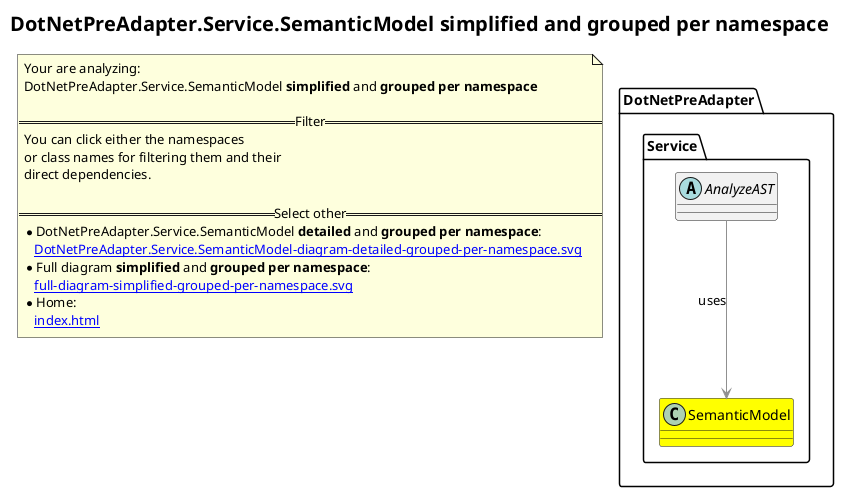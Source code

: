 @startuml
skinparam linetype ortho
title <size:20>DotNetPreAdapter.Service.SemanticModel **simplified** and **grouped per namespace**</size>
note "Your are analyzing:\nDotNetPreAdapter.Service.SemanticModel **simplified** and **grouped per namespace**\n\n==Filter==\nYou can click either the namespaces \nor class names for filtering them and their\ndirect dependencies.\n\n==Select other==\n* DotNetPreAdapter.Service.SemanticModel **detailed** and **grouped per namespace**:\n   [[DotNetPreAdapter.Service.SemanticModel-diagram-detailed-grouped-per-namespace.svg]]\n* Full diagram **simplified** and **grouped per namespace**:\n   [[full-diagram-simplified-grouped-per-namespace.svg]]\n* Home:\n   [[index.html]]" as FloatingNote
class DotNetPreAdapter.Service.SemanticModel [[DotNetPreAdapter.Service.SemanticModel-diagram-simplified-grouped-per-namespace.svg]] #yellow {
}
' Closing all previous_sub_namespace_list namespace None because file analysis is finished.
namespace DotNetPreAdapter [[DotNetPreAdapter-diagram-simplified-grouped-per-namespace.svg]] {
namespace DotNetPreAdapter.Service [[DotNetPreAdapter.Service-diagram-simplified-grouped-per-namespace.svg]] {
  abstract class DotNetPreAdapter.Service.AnalyzeAST [[DotNetPreAdapter.Service.AnalyzeAST-diagram-simplified-grouped-per-namespace.svg]]  {
  }
'Compared namespace DotNetPreAdapter.Service [[DotNetPreAdapter.Service-diagram-simplified-grouped-per-namespace.svg]] { with last element of   }
' Closing all previous_sub_namespace_list namespace None because file analysis is finished.
' Closing namespace Service
}
' Closing namespace DotNetPreAdapter
}
 ' *************************************** 
 ' *************************************** 
 ' *************************************** 
' Class relations extracted from namespace:
' 
' Class relations extracted from namespace:
' DotNetPreAdapter.Service
DotNetPreAdapter.Service.AnalyzeAST -[#909090]-> DotNetPreAdapter.Service.SemanticModel  : uses 
@enduml